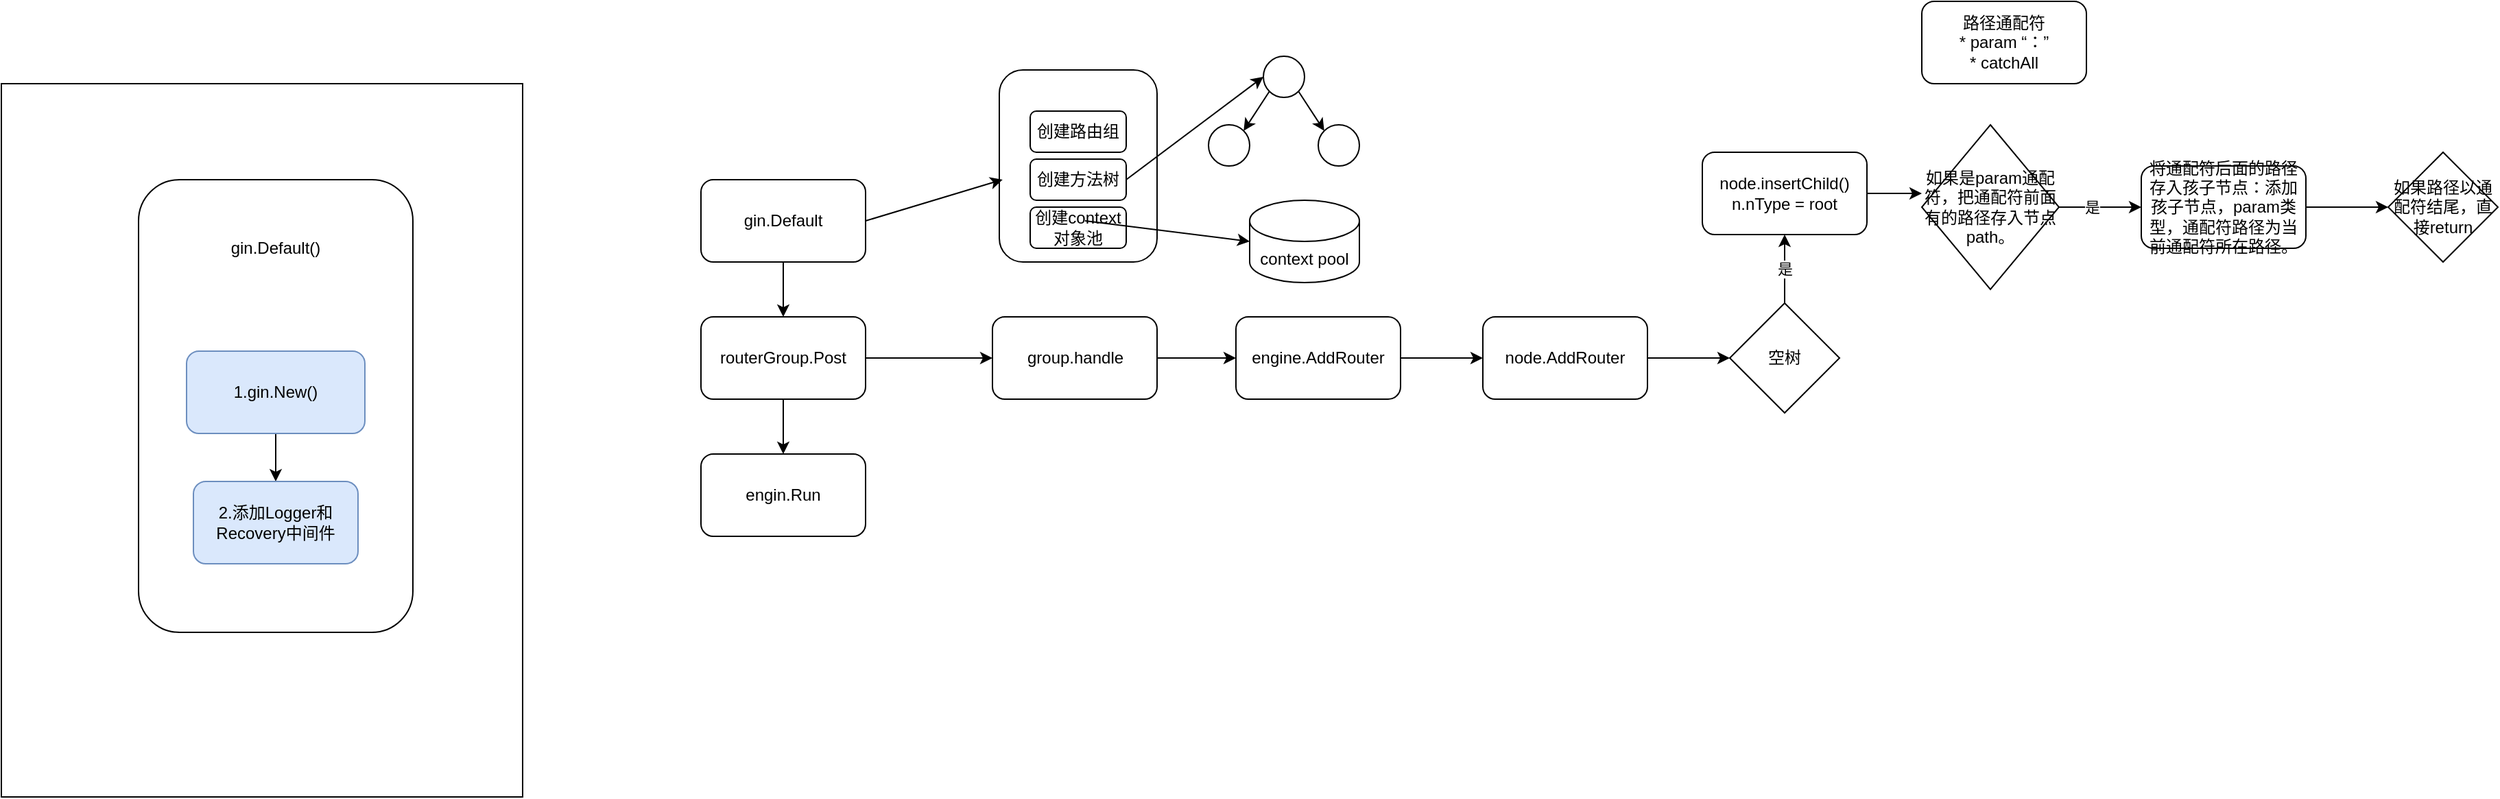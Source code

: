 <mxfile version="24.4.13" type="github">
  <diagram name="第 1 页" id="FhTdC2bvr46xT0aSxTmh">
    <mxGraphModel dx="821" dy="521" grid="1" gridSize="10" guides="1" tooltips="1" connect="1" arrows="1" fold="1" page="1" pageScale="1" pageWidth="827" pageHeight="1169" math="0" shadow="0">
      <root>
        <mxCell id="0" />
        <mxCell id="1" parent="0" />
        <mxCell id="dOF-xwtYB641dK5NcoF4-30" value="" style="rounded=1;whiteSpace=wrap;html=1;" vertex="1" parent="1">
          <mxGeometry x="987.5" y="90" width="115" height="140" as="geometry" />
        </mxCell>
        <mxCell id="dOF-xwtYB641dK5NcoF4-17" value="" style="rounded=0;whiteSpace=wrap;html=1;" vertex="1" parent="1">
          <mxGeometry x="260" y="100" width="380" height="520" as="geometry" />
        </mxCell>
        <mxCell id="dOF-xwtYB641dK5NcoF4-10" value="" style="rounded=1;whiteSpace=wrap;html=1;" vertex="1" parent="1">
          <mxGeometry x="360" y="170" width="200" height="330" as="geometry" />
        </mxCell>
        <mxCell id="dOF-xwtYB641dK5NcoF4-15" style="edgeStyle=orthogonalEdgeStyle;rounded=0;orthogonalLoop=1;jettySize=auto;html=1;exitX=0.5;exitY=1;exitDx=0;exitDy=0;entryX=0.5;entryY=0;entryDx=0;entryDy=0;" edge="1" parent="1" source="dOF-xwtYB641dK5NcoF4-4" target="dOF-xwtYB641dK5NcoF4-14">
          <mxGeometry relative="1" as="geometry" />
        </mxCell>
        <mxCell id="dOF-xwtYB641dK5NcoF4-4" value="1.gin.New()" style="rounded=1;whiteSpace=wrap;html=1;fillColor=#dae8fc;strokeColor=#6c8ebf;" vertex="1" parent="1">
          <mxGeometry x="395" y="295" width="130" height="60" as="geometry" />
        </mxCell>
        <mxCell id="dOF-xwtYB641dK5NcoF4-14" value="2.添加Logger和Recovery中间件" style="rounded=1;whiteSpace=wrap;html=1;fillColor=#dae8fc;strokeColor=#6c8ebf;" vertex="1" parent="1">
          <mxGeometry x="400" y="390" width="120" height="60" as="geometry" />
        </mxCell>
        <mxCell id="dOF-xwtYB641dK5NcoF4-16" value="gin.Default()" style="text;html=1;align=center;verticalAlign=middle;whiteSpace=wrap;rounded=0;" vertex="1" parent="1">
          <mxGeometry x="420" y="200" width="80" height="40" as="geometry" />
        </mxCell>
        <mxCell id="dOF-xwtYB641dK5NcoF4-21" style="edgeStyle=orthogonalEdgeStyle;rounded=0;orthogonalLoop=1;jettySize=auto;html=1;exitX=0.5;exitY=1;exitDx=0;exitDy=0;" edge="1" parent="1" source="dOF-xwtYB641dK5NcoF4-18" target="dOF-xwtYB641dK5NcoF4-19">
          <mxGeometry relative="1" as="geometry" />
        </mxCell>
        <mxCell id="dOF-xwtYB641dK5NcoF4-25" style="rounded=0;orthogonalLoop=1;jettySize=auto;html=1;exitX=1;exitY=0.5;exitDx=0;exitDy=0;entryX=0.021;entryY=0.571;entryDx=0;entryDy=0;entryPerimeter=0;" edge="1" parent="1" source="dOF-xwtYB641dK5NcoF4-18" target="dOF-xwtYB641dK5NcoF4-30">
          <mxGeometry relative="1" as="geometry">
            <mxPoint x="950" y="240" as="targetPoint" />
          </mxGeometry>
        </mxCell>
        <mxCell id="dOF-xwtYB641dK5NcoF4-18" value="gin.Default" style="rounded=1;whiteSpace=wrap;html=1;" vertex="1" parent="1">
          <mxGeometry x="770" y="170" width="120" height="60" as="geometry" />
        </mxCell>
        <mxCell id="dOF-xwtYB641dK5NcoF4-22" style="edgeStyle=orthogonalEdgeStyle;rounded=0;orthogonalLoop=1;jettySize=auto;html=1;exitX=0.5;exitY=1;exitDx=0;exitDy=0;" edge="1" parent="1" source="dOF-xwtYB641dK5NcoF4-19" target="dOF-xwtYB641dK5NcoF4-20">
          <mxGeometry relative="1" as="geometry" />
        </mxCell>
        <mxCell id="dOF-xwtYB641dK5NcoF4-41" style="edgeStyle=orthogonalEdgeStyle;rounded=0;orthogonalLoop=1;jettySize=auto;html=1;exitX=1;exitY=0.5;exitDx=0;exitDy=0;" edge="1" parent="1" source="dOF-xwtYB641dK5NcoF4-19" target="dOF-xwtYB641dK5NcoF4-40">
          <mxGeometry relative="1" as="geometry" />
        </mxCell>
        <mxCell id="dOF-xwtYB641dK5NcoF4-19" value="routerGroup.Post" style="rounded=1;whiteSpace=wrap;html=1;" vertex="1" parent="1">
          <mxGeometry x="770" y="270" width="120" height="60" as="geometry" />
        </mxCell>
        <mxCell id="dOF-xwtYB641dK5NcoF4-20" value="engin.Run" style="rounded=1;whiteSpace=wrap;html=1;" vertex="1" parent="1">
          <mxGeometry x="770" y="370" width="120" height="60" as="geometry" />
        </mxCell>
        <mxCell id="dOF-xwtYB641dK5NcoF4-36" style="rounded=0;orthogonalLoop=1;jettySize=auto;html=1;exitX=1;exitY=0.5;exitDx=0;exitDy=0;entryX=0;entryY=0.5;entryDx=0;entryDy=0;" edge="1" parent="1" source="dOF-xwtYB641dK5NcoF4-23" target="dOF-xwtYB641dK5NcoF4-31">
          <mxGeometry relative="1" as="geometry" />
        </mxCell>
        <mxCell id="dOF-xwtYB641dK5NcoF4-23" value="创建方法树" style="rounded=1;whiteSpace=wrap;html=1;" vertex="1" parent="1">
          <mxGeometry x="1010" y="155" width="70" height="30" as="geometry" />
        </mxCell>
        <mxCell id="dOF-xwtYB641dK5NcoF4-28" value="创建context对象池" style="rounded=1;whiteSpace=wrap;html=1;" vertex="1" parent="1">
          <mxGeometry x="1010" y="190" width="70" height="30" as="geometry" />
        </mxCell>
        <mxCell id="dOF-xwtYB641dK5NcoF4-29" value="创建路由组" style="rounded=1;whiteSpace=wrap;html=1;" vertex="1" parent="1">
          <mxGeometry x="1010" y="120" width="70" height="30" as="geometry" />
        </mxCell>
        <mxCell id="dOF-xwtYB641dK5NcoF4-34" style="rounded=0;orthogonalLoop=1;jettySize=auto;html=1;exitX=0;exitY=1;exitDx=0;exitDy=0;entryX=1;entryY=0;entryDx=0;entryDy=0;" edge="1" parent="1" source="dOF-xwtYB641dK5NcoF4-31" target="dOF-xwtYB641dK5NcoF4-33">
          <mxGeometry relative="1" as="geometry" />
        </mxCell>
        <mxCell id="dOF-xwtYB641dK5NcoF4-35" style="rounded=0;orthogonalLoop=1;jettySize=auto;html=1;exitX=1;exitY=1;exitDx=0;exitDy=0;entryX=0;entryY=0;entryDx=0;entryDy=0;" edge="1" parent="1" source="dOF-xwtYB641dK5NcoF4-31" target="dOF-xwtYB641dK5NcoF4-32">
          <mxGeometry relative="1" as="geometry" />
        </mxCell>
        <mxCell id="dOF-xwtYB641dK5NcoF4-31" value="" style="ellipse;whiteSpace=wrap;html=1;aspect=fixed;" vertex="1" parent="1">
          <mxGeometry x="1180" y="80" width="30" height="30" as="geometry" />
        </mxCell>
        <mxCell id="dOF-xwtYB641dK5NcoF4-32" value="" style="ellipse;whiteSpace=wrap;html=1;aspect=fixed;" vertex="1" parent="1">
          <mxGeometry x="1220" y="130" width="30" height="30" as="geometry" />
        </mxCell>
        <mxCell id="dOF-xwtYB641dK5NcoF4-33" value="" style="ellipse;whiteSpace=wrap;html=1;aspect=fixed;" vertex="1" parent="1">
          <mxGeometry x="1140" y="130" width="30" height="30" as="geometry" />
        </mxCell>
        <mxCell id="dOF-xwtYB641dK5NcoF4-37" value="context pool" style="shape=cylinder3;whiteSpace=wrap;html=1;boundedLbl=1;backgroundOutline=1;size=15;" vertex="1" parent="1">
          <mxGeometry x="1170" y="185" width="80" height="60" as="geometry" />
        </mxCell>
        <mxCell id="dOF-xwtYB641dK5NcoF4-39" style="rounded=0;orthogonalLoop=1;jettySize=auto;html=1;exitX=0.5;exitY=1;exitDx=0;exitDy=0;entryX=0;entryY=0.5;entryDx=0;entryDy=0;entryPerimeter=0;" edge="1" parent="1" target="dOF-xwtYB641dK5NcoF4-37">
          <mxGeometry relative="1" as="geometry">
            <mxPoint x="1050" y="200" as="sourcePoint" />
          </mxGeometry>
        </mxCell>
        <mxCell id="dOF-xwtYB641dK5NcoF4-43" style="rounded=0;orthogonalLoop=1;jettySize=auto;html=1;exitX=1;exitY=0.5;exitDx=0;exitDy=0;" edge="1" parent="1" source="dOF-xwtYB641dK5NcoF4-40" target="dOF-xwtYB641dK5NcoF4-42">
          <mxGeometry relative="1" as="geometry" />
        </mxCell>
        <mxCell id="dOF-xwtYB641dK5NcoF4-40" value="group.handle" style="rounded=1;whiteSpace=wrap;html=1;" vertex="1" parent="1">
          <mxGeometry x="982.5" y="270" width="120" height="60" as="geometry" />
        </mxCell>
        <mxCell id="dOF-xwtYB641dK5NcoF4-45" style="edgeStyle=orthogonalEdgeStyle;rounded=0;orthogonalLoop=1;jettySize=auto;html=1;exitX=1;exitY=0.5;exitDx=0;exitDy=0;" edge="1" parent="1" source="dOF-xwtYB641dK5NcoF4-42" target="dOF-xwtYB641dK5NcoF4-44">
          <mxGeometry relative="1" as="geometry" />
        </mxCell>
        <mxCell id="dOF-xwtYB641dK5NcoF4-42" value="engine.AddRouter" style="rounded=1;whiteSpace=wrap;html=1;" vertex="1" parent="1">
          <mxGeometry x="1160" y="270" width="120" height="60" as="geometry" />
        </mxCell>
        <mxCell id="dOF-xwtYB641dK5NcoF4-47" style="edgeStyle=orthogonalEdgeStyle;rounded=0;orthogonalLoop=1;jettySize=auto;html=1;exitX=1;exitY=0.5;exitDx=0;exitDy=0;" edge="1" parent="1" source="dOF-xwtYB641dK5NcoF4-44" target="dOF-xwtYB641dK5NcoF4-46">
          <mxGeometry relative="1" as="geometry" />
        </mxCell>
        <mxCell id="dOF-xwtYB641dK5NcoF4-44" value="node.AddRouter" style="rounded=1;whiteSpace=wrap;html=1;" vertex="1" parent="1">
          <mxGeometry x="1340" y="270" width="120" height="60" as="geometry" />
        </mxCell>
        <mxCell id="dOF-xwtYB641dK5NcoF4-49" value="是" style="edgeStyle=orthogonalEdgeStyle;rounded=0;orthogonalLoop=1;jettySize=auto;html=1;exitX=0.5;exitY=0;exitDx=0;exitDy=0;" edge="1" parent="1" source="dOF-xwtYB641dK5NcoF4-46" target="dOF-xwtYB641dK5NcoF4-48">
          <mxGeometry relative="1" as="geometry" />
        </mxCell>
        <mxCell id="dOF-xwtYB641dK5NcoF4-46" value="空树" style="rhombus;whiteSpace=wrap;html=1;" vertex="1" parent="1">
          <mxGeometry x="1520" y="260" width="80" height="80" as="geometry" />
        </mxCell>
        <mxCell id="dOF-xwtYB641dK5NcoF4-51" style="edgeStyle=orthogonalEdgeStyle;rounded=0;orthogonalLoop=1;jettySize=auto;html=1;exitX=1;exitY=0.5;exitDx=0;exitDy=0;" edge="1" parent="1" source="dOF-xwtYB641dK5NcoF4-48">
          <mxGeometry relative="1" as="geometry">
            <mxPoint x="1660" y="180" as="targetPoint" />
          </mxGeometry>
        </mxCell>
        <mxCell id="dOF-xwtYB641dK5NcoF4-48" value="node.insertChild()&lt;div&gt;n.nType = root&lt;br&gt;&lt;/div&gt;" style="rounded=1;whiteSpace=wrap;html=1;" vertex="1" parent="1">
          <mxGeometry x="1500" y="150" width="120" height="60" as="geometry" />
        </mxCell>
        <mxCell id="dOF-xwtYB641dK5NcoF4-52" value="路径通配符&lt;br&gt;* param “：”&lt;div&gt;* catchAll&lt;/div&gt;" style="rounded=1;whiteSpace=wrap;html=1;" vertex="1" parent="1">
          <mxGeometry x="1660" y="40" width="120" height="60" as="geometry" />
        </mxCell>
        <mxCell id="dOF-xwtYB641dK5NcoF4-58" style="edgeStyle=orthogonalEdgeStyle;rounded=0;orthogonalLoop=1;jettySize=auto;html=1;exitX=1;exitY=0.5;exitDx=0;exitDy=0;" edge="1" parent="1" source="dOF-xwtYB641dK5NcoF4-54" target="dOF-xwtYB641dK5NcoF4-56">
          <mxGeometry relative="1" as="geometry" />
        </mxCell>
        <mxCell id="dOF-xwtYB641dK5NcoF4-60" value="是" style="edgeLabel;html=1;align=center;verticalAlign=middle;resizable=0;points=[];" vertex="1" connectable="0" parent="dOF-xwtYB641dK5NcoF4-58">
          <mxGeometry x="-0.193" relative="1" as="geometry">
            <mxPoint as="offset" />
          </mxGeometry>
        </mxCell>
        <mxCell id="dOF-xwtYB641dK5NcoF4-54" value="如果是param通配符，把通配符前面有的路径存入节点path。" style="rhombus;whiteSpace=wrap;html=1;" vertex="1" parent="1">
          <mxGeometry x="1660" y="130" width="100" height="120" as="geometry" />
        </mxCell>
        <mxCell id="dOF-xwtYB641dK5NcoF4-59" style="edgeStyle=orthogonalEdgeStyle;rounded=0;orthogonalLoop=1;jettySize=auto;html=1;exitX=1;exitY=0.5;exitDx=0;exitDy=0;entryX=0;entryY=0.5;entryDx=0;entryDy=0;" edge="1" parent="1" source="dOF-xwtYB641dK5NcoF4-56" target="dOF-xwtYB641dK5NcoF4-57">
          <mxGeometry relative="1" as="geometry" />
        </mxCell>
        <mxCell id="dOF-xwtYB641dK5NcoF4-56" value="将通配符后面的路径存入孩子节点：添加孩子节点，param类型，通配符路径为当前通配符所在路径。" style="rounded=1;whiteSpace=wrap;html=1;" vertex="1" parent="1">
          <mxGeometry x="1820" y="160" width="120" height="60" as="geometry" />
        </mxCell>
        <mxCell id="dOF-xwtYB641dK5NcoF4-57" value="如果路径以通配符结尾，直接return" style="rhombus;whiteSpace=wrap;html=1;" vertex="1" parent="1">
          <mxGeometry x="2000" y="150" width="80" height="80" as="geometry" />
        </mxCell>
      </root>
    </mxGraphModel>
  </diagram>
</mxfile>
